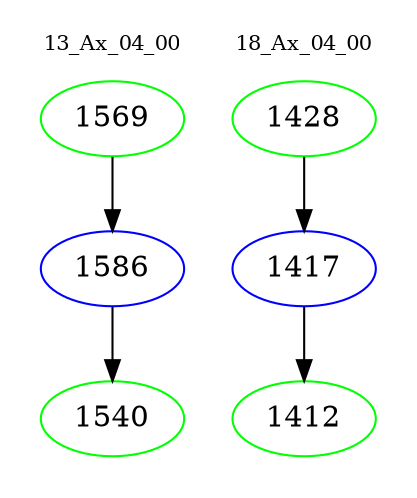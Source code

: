 digraph{
subgraph cluster_0 {
color = white
label = "13_Ax_04_00";
fontsize=10;
T0_1569 [label="1569", color="green"]
T0_1569 -> T0_1586 [color="black"]
T0_1586 [label="1586", color="blue"]
T0_1586 -> T0_1540 [color="black"]
T0_1540 [label="1540", color="green"]
}
subgraph cluster_1 {
color = white
label = "18_Ax_04_00";
fontsize=10;
T1_1428 [label="1428", color="green"]
T1_1428 -> T1_1417 [color="black"]
T1_1417 [label="1417", color="blue"]
T1_1417 -> T1_1412 [color="black"]
T1_1412 [label="1412", color="green"]
}
}

